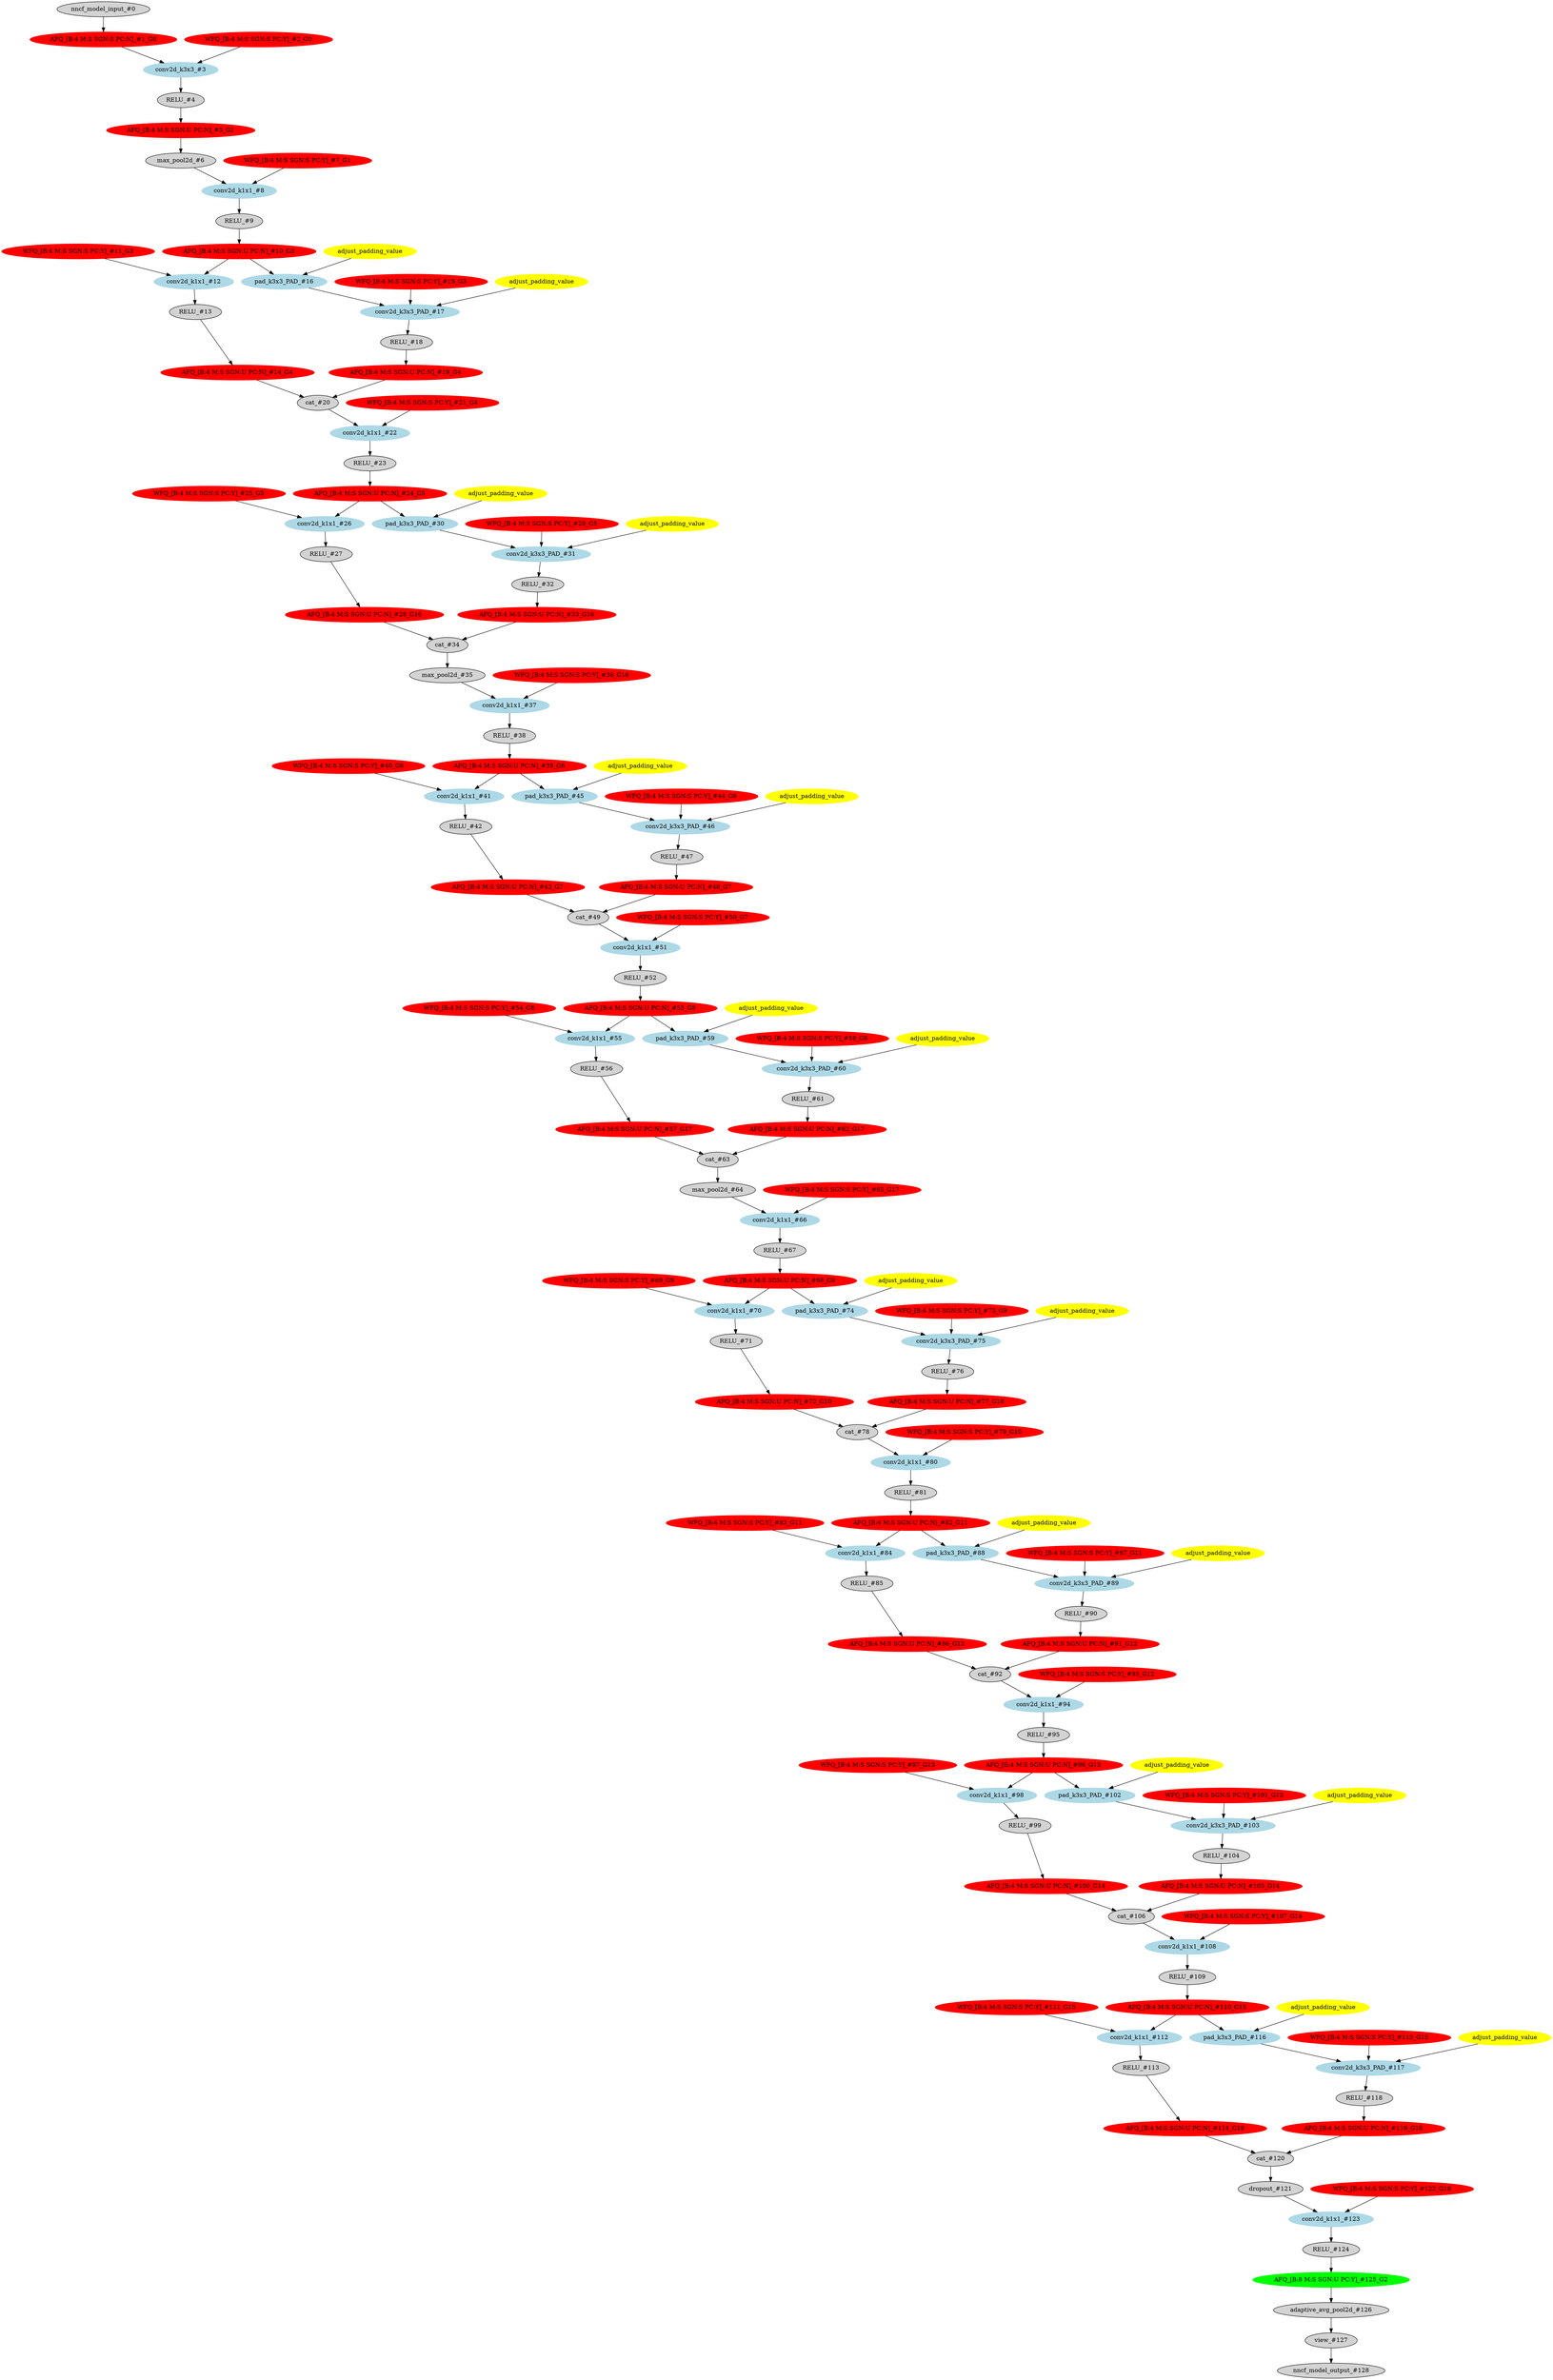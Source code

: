 strict digraph  {
"0 /nncf_model_input_0" [id=0, label="nncf_model_input_#0", scope="", style=filled, type=nncf_model_input];
"1 SymmetricQuantizer/symmetric_quantize_0" [color=red, id=1, label="AFQ_[B:4 M:S SGN:S PC:N]_#1_G0", scope=SymmetricQuantizer, style=filled, type=symmetric_quantize];
"2 SqueezeNet/Sequential[features]/NNCFConv2d[0]/ModuleDict[pre_ops]/UpdateWeight[0]/SymmetricQuantizer[op]/symmetric_quantize_0" [color=red, id=2, label="WFQ_[B:4 M:S SGN:S PC:Y]_#2_G0", scope="SqueezeNet/Sequential[features]/NNCFConv2d[0]/ModuleDict[pre_ops]/UpdateWeight[0]/SymmetricQuantizer[op]", style=filled, type=symmetric_quantize];
"3 SqueezeNet/Sequential[features]/NNCFConv2d[0]/conv2d_0" [color=lightblue, id=3, label="conv2d_k3x3_#3", scope="SqueezeNet/Sequential[features]/NNCFConv2d[0]", style=filled, type=conv2d];
"4 SqueezeNet/Sequential[features]/ReLU[1]/RELU_0" [id=4, label="RELU_#4", scope="SqueezeNet/Sequential[features]/ReLU[1]", style=filled, type=RELU];
"5 SqueezeNet/Sequential[features]/ReLU[1]/SymmetricQuantizer/symmetric_quantize_0" [color=red, id=5, label="AFQ_[B:4 M:S SGN:U PC:N]_#5_G1", scope="SqueezeNet/Sequential[features]/ReLU[1]/SymmetricQuantizer", style=filled, type=symmetric_quantize];
"6 SqueezeNet/Sequential[features]/MaxPool2d[2]/max_pool2d_0" [id=6, label="max_pool2d_#6", scope="SqueezeNet/Sequential[features]/MaxPool2d[2]", style=filled, type=max_pool2d];
"7 SqueezeNet/Sequential[features]/Fire[3]/NNCFConv2d[squeeze]/ModuleDict[pre_ops]/UpdateWeight[0]/SymmetricQuantizer[op]/symmetric_quantize_0" [color=red, id=7, label="WFQ_[B:4 M:S SGN:S PC:Y]_#7_G1", scope="SqueezeNet/Sequential[features]/Fire[3]/NNCFConv2d[squeeze]/ModuleDict[pre_ops]/UpdateWeight[0]/SymmetricQuantizer[op]", style=filled, type=symmetric_quantize];
"8 SqueezeNet/Sequential[features]/Fire[3]/NNCFConv2d[squeeze]/conv2d_0" [color=lightblue, id=8, label="conv2d_k1x1_#8", scope="SqueezeNet/Sequential[features]/Fire[3]/NNCFConv2d[squeeze]", style=filled, type=conv2d];
"9 SqueezeNet/Sequential[features]/Fire[3]/ReLU[squeeze_activation]/RELU_0" [id=9, label="RELU_#9", scope="SqueezeNet/Sequential[features]/Fire[3]/ReLU[squeeze_activation]", style=filled, type=RELU];
"10 SqueezeNet/Sequential[features]/Fire[3]/ReLU[squeeze_activation]/SymmetricQuantizer/symmetric_quantize_0" [color=red, id=10, label="AFQ_[B:4 M:S SGN:U PC:N]_#10_G3", scope="SqueezeNet/Sequential[features]/Fire[3]/ReLU[squeeze_activation]/SymmetricQuantizer", style=filled, type=symmetric_quantize];
"11 SqueezeNet/Sequential[features]/Fire[3]/NNCFConv2d[expand1x1]/ModuleDict[pre_ops]/UpdateWeight[0]/SymmetricQuantizer[op]/symmetric_quantize_0" [color=red, id=11, label="WFQ_[B:4 M:S SGN:S PC:Y]_#11_G3", scope="SqueezeNet/Sequential[features]/Fire[3]/NNCFConv2d[expand1x1]/ModuleDict[pre_ops]/UpdateWeight[0]/SymmetricQuantizer[op]", style=filled, type=symmetric_quantize];
"12 SqueezeNet/Sequential[features]/Fire[3]/NNCFConv2d[expand1x1]/conv2d_0" [color=lightblue, id=12, label="conv2d_k1x1_#12", scope="SqueezeNet/Sequential[features]/Fire[3]/NNCFConv2d[expand1x1]", style=filled, type=conv2d];
"13 SqueezeNet/Sequential[features]/Fire[3]/ReLU[expand1x1_activation]/RELU_0" [id=13, label="RELU_#13", scope="SqueezeNet/Sequential[features]/Fire[3]/ReLU[expand1x1_activation]", style=filled, type=RELU];
"14 SqueezeNet/Sequential[features]/Fire[3]/ReLU[expand1x1_activation]/SymmetricQuantizer/symmetric_quantize_0" [color=red, id=14, label="AFQ_[B:4 M:S SGN:U PC:N]_#14_G4", scope="SqueezeNet/Sequential[features]/Fire[3]/ReLU[expand1x1_activation]/SymmetricQuantizer", style=filled, type=symmetric_quantize];
"15 SqueezeNet/Sequential[features]/Fire[3]/NNCFConv2d[expand3x3]/ModuleDict[pre_ops]/UpdateWeight[1]/SymmetricQuantizer[op]/symmetric_quantize_0" [color=red, id=15, label="WFQ_[B:4 M:S SGN:S PC:Y]_#15_G3", scope="SqueezeNet/Sequential[features]/Fire[3]/NNCFConv2d[expand3x3]/ModuleDict[pre_ops]/UpdateWeight[1]/SymmetricQuantizer[op]", style=filled, type=symmetric_quantize];
"16 SqueezeNet/Sequential[features]/Fire[3]/NNCFConv2d[expand3x3]/pad_0" [color=lightblue, id=16, label="pad_k3x3_PAD_#16", scope="SqueezeNet/Sequential[features]/Fire[3]/NNCFConv2d[expand3x3]", style=filled, type=pad];
"17 SqueezeNet/Sequential[features]/Fire[3]/NNCFConv2d[expand3x3]/conv2d_0" [color=lightblue, id=17, label="conv2d_k3x3_PAD_#17", scope="SqueezeNet/Sequential[features]/Fire[3]/NNCFConv2d[expand3x3]", style=filled, type=conv2d];
"18 SqueezeNet/Sequential[features]/Fire[3]/ReLU[expand3x3_activation]/RELU_0" [id=18, label="RELU_#18", scope="SqueezeNet/Sequential[features]/Fire[3]/ReLU[expand3x3_activation]", style=filled, type=RELU];
"19 SqueezeNet/Sequential[features]/Fire[3]/ReLU[expand3x3_activation]/SymmetricQuantizer/symmetric_quantize_0" [color=red, id=19, label="AFQ_[B:4 M:S SGN:U PC:N]_#19_G4", scope="SqueezeNet/Sequential[features]/Fire[3]/ReLU[expand3x3_activation]/SymmetricQuantizer", style=filled, type=symmetric_quantize];
"20 SqueezeNet/Sequential[features]/Fire[3]/cat_0" [id=20, label="cat_#20", scope="SqueezeNet/Sequential[features]/Fire[3]", style=filled, type=cat];
"21 SqueezeNet/Sequential[features]/Fire[4]/NNCFConv2d[squeeze]/ModuleDict[pre_ops]/UpdateWeight[0]/SymmetricQuantizer[op]/symmetric_quantize_0" [color=red, id=21, label="WFQ_[B:4 M:S SGN:S PC:Y]_#21_G4", scope="SqueezeNet/Sequential[features]/Fire[4]/NNCFConv2d[squeeze]/ModuleDict[pre_ops]/UpdateWeight[0]/SymmetricQuantizer[op]", style=filled, type=symmetric_quantize];
"22 SqueezeNet/Sequential[features]/Fire[4]/NNCFConv2d[squeeze]/conv2d_0" [color=lightblue, id=22, label="conv2d_k1x1_#22", scope="SqueezeNet/Sequential[features]/Fire[4]/NNCFConv2d[squeeze]", style=filled, type=conv2d];
"23 SqueezeNet/Sequential[features]/Fire[4]/ReLU[squeeze_activation]/RELU_0" [id=23, label="RELU_#23", scope="SqueezeNet/Sequential[features]/Fire[4]/ReLU[squeeze_activation]", style=filled, type=RELU];
"24 SqueezeNet/Sequential[features]/Fire[4]/ReLU[squeeze_activation]/SymmetricQuantizer/symmetric_quantize_0" [color=red, id=24, label="AFQ_[B:4 M:S SGN:U PC:N]_#24_G5", scope="SqueezeNet/Sequential[features]/Fire[4]/ReLU[squeeze_activation]/SymmetricQuantizer", style=filled, type=symmetric_quantize];
"25 SqueezeNet/Sequential[features]/Fire[4]/NNCFConv2d[expand1x1]/ModuleDict[pre_ops]/UpdateWeight[0]/SymmetricQuantizer[op]/symmetric_quantize_0" [color=red, id=25, label="WFQ_[B:4 M:S SGN:S PC:Y]_#25_G5", scope="SqueezeNet/Sequential[features]/Fire[4]/NNCFConv2d[expand1x1]/ModuleDict[pre_ops]/UpdateWeight[0]/SymmetricQuantizer[op]", style=filled, type=symmetric_quantize];
"26 SqueezeNet/Sequential[features]/Fire[4]/NNCFConv2d[expand1x1]/conv2d_0" [color=lightblue, id=26, label="conv2d_k1x1_#26", scope="SqueezeNet/Sequential[features]/Fire[4]/NNCFConv2d[expand1x1]", style=filled, type=conv2d];
"27 SqueezeNet/Sequential[features]/Fire[4]/ReLU[expand1x1_activation]/RELU_0" [id=27, label="RELU_#27", scope="SqueezeNet/Sequential[features]/Fire[4]/ReLU[expand1x1_activation]", style=filled, type=RELU];
"28 SqueezeNet/Sequential[features]/Fire[4]/ReLU[expand1x1_activation]/SymmetricQuantizer/symmetric_quantize_0" [color=red, id=28, label="AFQ_[B:4 M:S SGN:U PC:N]_#28_G16", scope="SqueezeNet/Sequential[features]/Fire[4]/ReLU[expand1x1_activation]/SymmetricQuantizer", style=filled, type=symmetric_quantize];
"29 SqueezeNet/Sequential[features]/Fire[4]/NNCFConv2d[expand3x3]/ModuleDict[pre_ops]/UpdateWeight[1]/SymmetricQuantizer[op]/symmetric_quantize_0" [color=red, id=29, label="WFQ_[B:4 M:S SGN:S PC:Y]_#29_G5", scope="SqueezeNet/Sequential[features]/Fire[4]/NNCFConv2d[expand3x3]/ModuleDict[pre_ops]/UpdateWeight[1]/SymmetricQuantizer[op]", style=filled, type=symmetric_quantize];
"30 SqueezeNet/Sequential[features]/Fire[4]/NNCFConv2d[expand3x3]/pad_0" [color=lightblue, id=30, label="pad_k3x3_PAD_#30", scope="SqueezeNet/Sequential[features]/Fire[4]/NNCFConv2d[expand3x3]", style=filled, type=pad];
"31 SqueezeNet/Sequential[features]/Fire[4]/NNCFConv2d[expand3x3]/conv2d_0" [color=lightblue, id=31, label="conv2d_k3x3_PAD_#31", scope="SqueezeNet/Sequential[features]/Fire[4]/NNCFConv2d[expand3x3]", style=filled, type=conv2d];
"32 SqueezeNet/Sequential[features]/Fire[4]/ReLU[expand3x3_activation]/RELU_0" [id=32, label="RELU_#32", scope="SqueezeNet/Sequential[features]/Fire[4]/ReLU[expand3x3_activation]", style=filled, type=RELU];
"33 SqueezeNet/Sequential[features]/Fire[4]/ReLU[expand3x3_activation]/SymmetricQuantizer/symmetric_quantize_0" [color=red, id=33, label="AFQ_[B:4 M:S SGN:U PC:N]_#33_G16", scope="SqueezeNet/Sequential[features]/Fire[4]/ReLU[expand3x3_activation]/SymmetricQuantizer", style=filled, type=symmetric_quantize];
"34 SqueezeNet/Sequential[features]/Fire[4]/cat_0" [id=34, label="cat_#34", scope="SqueezeNet/Sequential[features]/Fire[4]", style=filled, type=cat];
"35 SqueezeNet/Sequential[features]/MaxPool2d[5]/max_pool2d_0" [id=35, label="max_pool2d_#35", scope="SqueezeNet/Sequential[features]/MaxPool2d[5]", style=filled, type=max_pool2d];
"36 SqueezeNet/Sequential[features]/Fire[6]/NNCFConv2d[squeeze]/ModuleDict[pre_ops]/UpdateWeight[0]/SymmetricQuantizer[op]/symmetric_quantize_0" [color=red, id=36, label="WFQ_[B:4 M:S SGN:S PC:Y]_#36_G16", scope="SqueezeNet/Sequential[features]/Fire[6]/NNCFConv2d[squeeze]/ModuleDict[pre_ops]/UpdateWeight[0]/SymmetricQuantizer[op]", style=filled, type=symmetric_quantize];
"37 SqueezeNet/Sequential[features]/Fire[6]/NNCFConv2d[squeeze]/conv2d_0" [color=lightblue, id=37, label="conv2d_k1x1_#37", scope="SqueezeNet/Sequential[features]/Fire[6]/NNCFConv2d[squeeze]", style=filled, type=conv2d];
"38 SqueezeNet/Sequential[features]/Fire[6]/ReLU[squeeze_activation]/RELU_0" [id=38, label="RELU_#38", scope="SqueezeNet/Sequential[features]/Fire[6]/ReLU[squeeze_activation]", style=filled, type=RELU];
"39 SqueezeNet/Sequential[features]/Fire[6]/ReLU[squeeze_activation]/SymmetricQuantizer/symmetric_quantize_0" [color=red, id=39, label="AFQ_[B:4 M:S SGN:U PC:N]_#39_G6", scope="SqueezeNet/Sequential[features]/Fire[6]/ReLU[squeeze_activation]/SymmetricQuantizer", style=filled, type=symmetric_quantize];
"40 SqueezeNet/Sequential[features]/Fire[6]/NNCFConv2d[expand1x1]/ModuleDict[pre_ops]/UpdateWeight[0]/SymmetricQuantizer[op]/symmetric_quantize_0" [color=red, id=40, label="WFQ_[B:4 M:S SGN:S PC:Y]_#40_G6", scope="SqueezeNet/Sequential[features]/Fire[6]/NNCFConv2d[expand1x1]/ModuleDict[pre_ops]/UpdateWeight[0]/SymmetricQuantizer[op]", style=filled, type=symmetric_quantize];
"41 SqueezeNet/Sequential[features]/Fire[6]/NNCFConv2d[expand1x1]/conv2d_0" [color=lightblue, id=41, label="conv2d_k1x1_#41", scope="SqueezeNet/Sequential[features]/Fire[6]/NNCFConv2d[expand1x1]", style=filled, type=conv2d];
"42 SqueezeNet/Sequential[features]/Fire[6]/ReLU[expand1x1_activation]/RELU_0" [id=42, label="RELU_#42", scope="SqueezeNet/Sequential[features]/Fire[6]/ReLU[expand1x1_activation]", style=filled, type=RELU];
"43 SqueezeNet/Sequential[features]/Fire[6]/ReLU[expand1x1_activation]/SymmetricQuantizer/symmetric_quantize_0" [color=red, id=43, label="AFQ_[B:4 M:S SGN:U PC:N]_#43_G7", scope="SqueezeNet/Sequential[features]/Fire[6]/ReLU[expand1x1_activation]/SymmetricQuantizer", style=filled, type=symmetric_quantize];
"44 SqueezeNet/Sequential[features]/Fire[6]/NNCFConv2d[expand3x3]/ModuleDict[pre_ops]/UpdateWeight[1]/SymmetricQuantizer[op]/symmetric_quantize_0" [color=red, id=44, label="WFQ_[B:4 M:S SGN:S PC:Y]_#44_G6", scope="SqueezeNet/Sequential[features]/Fire[6]/NNCFConv2d[expand3x3]/ModuleDict[pre_ops]/UpdateWeight[1]/SymmetricQuantizer[op]", style=filled, type=symmetric_quantize];
"45 SqueezeNet/Sequential[features]/Fire[6]/NNCFConv2d[expand3x3]/pad_0" [color=lightblue, id=45, label="pad_k3x3_PAD_#45", scope="SqueezeNet/Sequential[features]/Fire[6]/NNCFConv2d[expand3x3]", style=filled, type=pad];
"46 SqueezeNet/Sequential[features]/Fire[6]/NNCFConv2d[expand3x3]/conv2d_0" [color=lightblue, id=46, label="conv2d_k3x3_PAD_#46", scope="SqueezeNet/Sequential[features]/Fire[6]/NNCFConv2d[expand3x3]", style=filled, type=conv2d];
"47 SqueezeNet/Sequential[features]/Fire[6]/ReLU[expand3x3_activation]/RELU_0" [id=47, label="RELU_#47", scope="SqueezeNet/Sequential[features]/Fire[6]/ReLU[expand3x3_activation]", style=filled, type=RELU];
"48 SqueezeNet/Sequential[features]/Fire[6]/ReLU[expand3x3_activation]/SymmetricQuantizer/symmetric_quantize_0" [color=red, id=48, label="AFQ_[B:4 M:S SGN:U PC:N]_#48_G7", scope="SqueezeNet/Sequential[features]/Fire[6]/ReLU[expand3x3_activation]/SymmetricQuantizer", style=filled, type=symmetric_quantize];
"49 SqueezeNet/Sequential[features]/Fire[6]/cat_0" [id=49, label="cat_#49", scope="SqueezeNet/Sequential[features]/Fire[6]", style=filled, type=cat];
"50 SqueezeNet/Sequential[features]/Fire[7]/NNCFConv2d[squeeze]/ModuleDict[pre_ops]/UpdateWeight[0]/SymmetricQuantizer[op]/symmetric_quantize_0" [color=red, id=50, label="WFQ_[B:4 M:S SGN:S PC:Y]_#50_G7", scope="SqueezeNet/Sequential[features]/Fire[7]/NNCFConv2d[squeeze]/ModuleDict[pre_ops]/UpdateWeight[0]/SymmetricQuantizer[op]", style=filled, type=symmetric_quantize];
"51 SqueezeNet/Sequential[features]/Fire[7]/NNCFConv2d[squeeze]/conv2d_0" [color=lightblue, id=51, label="conv2d_k1x1_#51", scope="SqueezeNet/Sequential[features]/Fire[7]/NNCFConv2d[squeeze]", style=filled, type=conv2d];
"52 SqueezeNet/Sequential[features]/Fire[7]/ReLU[squeeze_activation]/RELU_0" [id=52, label="RELU_#52", scope="SqueezeNet/Sequential[features]/Fire[7]/ReLU[squeeze_activation]", style=filled, type=RELU];
"53 SqueezeNet/Sequential[features]/Fire[7]/ReLU[squeeze_activation]/SymmetricQuantizer/symmetric_quantize_0" [color=red, id=53, label="AFQ_[B:4 M:S SGN:U PC:N]_#53_G8", scope="SqueezeNet/Sequential[features]/Fire[7]/ReLU[squeeze_activation]/SymmetricQuantizer", style=filled, type=symmetric_quantize];
"54 SqueezeNet/Sequential[features]/Fire[7]/NNCFConv2d[expand1x1]/ModuleDict[pre_ops]/UpdateWeight[0]/SymmetricQuantizer[op]/symmetric_quantize_0" [color=red, id=54, label="WFQ_[B:4 M:S SGN:S PC:Y]_#54_G8", scope="SqueezeNet/Sequential[features]/Fire[7]/NNCFConv2d[expand1x1]/ModuleDict[pre_ops]/UpdateWeight[0]/SymmetricQuantizer[op]", style=filled, type=symmetric_quantize];
"55 SqueezeNet/Sequential[features]/Fire[7]/NNCFConv2d[expand1x1]/conv2d_0" [color=lightblue, id=55, label="conv2d_k1x1_#55", scope="SqueezeNet/Sequential[features]/Fire[7]/NNCFConv2d[expand1x1]", style=filled, type=conv2d];
"56 SqueezeNet/Sequential[features]/Fire[7]/ReLU[expand1x1_activation]/RELU_0" [id=56, label="RELU_#56", scope="SqueezeNet/Sequential[features]/Fire[7]/ReLU[expand1x1_activation]", style=filled, type=RELU];
"57 SqueezeNet/Sequential[features]/Fire[7]/ReLU[expand1x1_activation]/SymmetricQuantizer/symmetric_quantize_0" [color=red, id=57, label="AFQ_[B:4 M:S SGN:U PC:N]_#57_G17", scope="SqueezeNet/Sequential[features]/Fire[7]/ReLU[expand1x1_activation]/SymmetricQuantizer", style=filled, type=symmetric_quantize];
"58 SqueezeNet/Sequential[features]/Fire[7]/NNCFConv2d[expand3x3]/ModuleDict[pre_ops]/UpdateWeight[1]/SymmetricQuantizer[op]/symmetric_quantize_0" [color=red, id=58, label="WFQ_[B:4 M:S SGN:S PC:Y]_#58_G8", scope="SqueezeNet/Sequential[features]/Fire[7]/NNCFConv2d[expand3x3]/ModuleDict[pre_ops]/UpdateWeight[1]/SymmetricQuantizer[op]", style=filled, type=symmetric_quantize];
"59 SqueezeNet/Sequential[features]/Fire[7]/NNCFConv2d[expand3x3]/pad_0" [color=lightblue, id=59, label="pad_k3x3_PAD_#59", scope="SqueezeNet/Sequential[features]/Fire[7]/NNCFConv2d[expand3x3]", style=filled, type=pad];
"60 SqueezeNet/Sequential[features]/Fire[7]/NNCFConv2d[expand3x3]/conv2d_0" [color=lightblue, id=60, label="conv2d_k3x3_PAD_#60", scope="SqueezeNet/Sequential[features]/Fire[7]/NNCFConv2d[expand3x3]", style=filled, type=conv2d];
"61 SqueezeNet/Sequential[features]/Fire[7]/ReLU[expand3x3_activation]/RELU_0" [id=61, label="RELU_#61", scope="SqueezeNet/Sequential[features]/Fire[7]/ReLU[expand3x3_activation]", style=filled, type=RELU];
"62 SqueezeNet/Sequential[features]/Fire[7]/ReLU[expand3x3_activation]/SymmetricQuantizer/symmetric_quantize_0" [color=red, id=62, label="AFQ_[B:4 M:S SGN:U PC:N]_#62_G17", scope="SqueezeNet/Sequential[features]/Fire[7]/ReLU[expand3x3_activation]/SymmetricQuantizer", style=filled, type=symmetric_quantize];
"63 SqueezeNet/Sequential[features]/Fire[7]/cat_0" [id=63, label="cat_#63", scope="SqueezeNet/Sequential[features]/Fire[7]", style=filled, type=cat];
"64 SqueezeNet/Sequential[features]/MaxPool2d[8]/max_pool2d_0" [id=64, label="max_pool2d_#64", scope="SqueezeNet/Sequential[features]/MaxPool2d[8]", style=filled, type=max_pool2d];
"65 SqueezeNet/Sequential[features]/Fire[9]/NNCFConv2d[squeeze]/ModuleDict[pre_ops]/UpdateWeight[0]/SymmetricQuantizer[op]/symmetric_quantize_0" [color=red, id=65, label="WFQ_[B:4 M:S SGN:S PC:Y]_#65_G17", scope="SqueezeNet/Sequential[features]/Fire[9]/NNCFConv2d[squeeze]/ModuleDict[pre_ops]/UpdateWeight[0]/SymmetricQuantizer[op]", style=filled, type=symmetric_quantize];
"66 SqueezeNet/Sequential[features]/Fire[9]/NNCFConv2d[squeeze]/conv2d_0" [color=lightblue, id=66, label="conv2d_k1x1_#66", scope="SqueezeNet/Sequential[features]/Fire[9]/NNCFConv2d[squeeze]", style=filled, type=conv2d];
"67 SqueezeNet/Sequential[features]/Fire[9]/ReLU[squeeze_activation]/RELU_0" [id=67, label="RELU_#67", scope="SqueezeNet/Sequential[features]/Fire[9]/ReLU[squeeze_activation]", style=filled, type=RELU];
"68 SqueezeNet/Sequential[features]/Fire[9]/ReLU[squeeze_activation]/SymmetricQuantizer/symmetric_quantize_0" [color=red, id=68, label="AFQ_[B:4 M:S SGN:U PC:N]_#68_G9", scope="SqueezeNet/Sequential[features]/Fire[9]/ReLU[squeeze_activation]/SymmetricQuantizer", style=filled, type=symmetric_quantize];
"69 SqueezeNet/Sequential[features]/Fire[9]/NNCFConv2d[expand1x1]/ModuleDict[pre_ops]/UpdateWeight[0]/SymmetricQuantizer[op]/symmetric_quantize_0" [color=red, id=69, label="WFQ_[B:4 M:S SGN:S PC:Y]_#69_G9", scope="SqueezeNet/Sequential[features]/Fire[9]/NNCFConv2d[expand1x1]/ModuleDict[pre_ops]/UpdateWeight[0]/SymmetricQuantizer[op]", style=filled, type=symmetric_quantize];
"70 SqueezeNet/Sequential[features]/Fire[9]/NNCFConv2d[expand1x1]/conv2d_0" [color=lightblue, id=70, label="conv2d_k1x1_#70", scope="SqueezeNet/Sequential[features]/Fire[9]/NNCFConv2d[expand1x1]", style=filled, type=conv2d];
"71 SqueezeNet/Sequential[features]/Fire[9]/ReLU[expand1x1_activation]/RELU_0" [id=71, label="RELU_#71", scope="SqueezeNet/Sequential[features]/Fire[9]/ReLU[expand1x1_activation]", style=filled, type=RELU];
"72 SqueezeNet/Sequential[features]/Fire[9]/ReLU[expand1x1_activation]/SymmetricQuantizer/symmetric_quantize_0" [color=red, id=72, label="AFQ_[B:4 M:S SGN:U PC:N]_#72_G10", scope="SqueezeNet/Sequential[features]/Fire[9]/ReLU[expand1x1_activation]/SymmetricQuantizer", style=filled, type=symmetric_quantize];
"73 SqueezeNet/Sequential[features]/Fire[9]/NNCFConv2d[expand3x3]/ModuleDict[pre_ops]/UpdateWeight[1]/SymmetricQuantizer[op]/symmetric_quantize_0" [color=red, id=73, label="WFQ_[B:4 M:S SGN:S PC:Y]_#73_G9", scope="SqueezeNet/Sequential[features]/Fire[9]/NNCFConv2d[expand3x3]/ModuleDict[pre_ops]/UpdateWeight[1]/SymmetricQuantizer[op]", style=filled, type=symmetric_quantize];
"74 SqueezeNet/Sequential[features]/Fire[9]/NNCFConv2d[expand3x3]/pad_0" [color=lightblue, id=74, label="pad_k3x3_PAD_#74", scope="SqueezeNet/Sequential[features]/Fire[9]/NNCFConv2d[expand3x3]", style=filled, type=pad];
"75 SqueezeNet/Sequential[features]/Fire[9]/NNCFConv2d[expand3x3]/conv2d_0" [color=lightblue, id=75, label="conv2d_k3x3_PAD_#75", scope="SqueezeNet/Sequential[features]/Fire[9]/NNCFConv2d[expand3x3]", style=filled, type=conv2d];
"76 SqueezeNet/Sequential[features]/Fire[9]/ReLU[expand3x3_activation]/RELU_0" [id=76, label="RELU_#76", scope="SqueezeNet/Sequential[features]/Fire[9]/ReLU[expand3x3_activation]", style=filled, type=RELU];
"77 SqueezeNet/Sequential[features]/Fire[9]/ReLU[expand3x3_activation]/SymmetricQuantizer/symmetric_quantize_0" [color=red, id=77, label="AFQ_[B:4 M:S SGN:U PC:N]_#77_G10", scope="SqueezeNet/Sequential[features]/Fire[9]/ReLU[expand3x3_activation]/SymmetricQuantizer", style=filled, type=symmetric_quantize];
"78 SqueezeNet/Sequential[features]/Fire[9]/cat_0" [id=78, label="cat_#78", scope="SqueezeNet/Sequential[features]/Fire[9]", style=filled, type=cat];
"79 SqueezeNet/Sequential[features]/Fire[10]/NNCFConv2d[squeeze]/ModuleDict[pre_ops]/UpdateWeight[0]/SymmetricQuantizer[op]/symmetric_quantize_0" [color=red, id=79, label="WFQ_[B:4 M:S SGN:S PC:Y]_#79_G10", scope="SqueezeNet/Sequential[features]/Fire[10]/NNCFConv2d[squeeze]/ModuleDict[pre_ops]/UpdateWeight[0]/SymmetricQuantizer[op]", style=filled, type=symmetric_quantize];
"80 SqueezeNet/Sequential[features]/Fire[10]/NNCFConv2d[squeeze]/conv2d_0" [color=lightblue, id=80, label="conv2d_k1x1_#80", scope="SqueezeNet/Sequential[features]/Fire[10]/NNCFConv2d[squeeze]", style=filled, type=conv2d];
"81 SqueezeNet/Sequential[features]/Fire[10]/ReLU[squeeze_activation]/RELU_0" [id=81, label="RELU_#81", scope="SqueezeNet/Sequential[features]/Fire[10]/ReLU[squeeze_activation]", style=filled, type=RELU];
"82 SqueezeNet/Sequential[features]/Fire[10]/ReLU[squeeze_activation]/SymmetricQuantizer/symmetric_quantize_0" [color=red, id=82, label="AFQ_[B:4 M:S SGN:U PC:N]_#82_G11", scope="SqueezeNet/Sequential[features]/Fire[10]/ReLU[squeeze_activation]/SymmetricQuantizer", style=filled, type=symmetric_quantize];
"83 SqueezeNet/Sequential[features]/Fire[10]/NNCFConv2d[expand1x1]/ModuleDict[pre_ops]/UpdateWeight[0]/SymmetricQuantizer[op]/symmetric_quantize_0" [color=red, id=83, label="WFQ_[B:4 M:S SGN:S PC:Y]_#83_G11", scope="SqueezeNet/Sequential[features]/Fire[10]/NNCFConv2d[expand1x1]/ModuleDict[pre_ops]/UpdateWeight[0]/SymmetricQuantizer[op]", style=filled, type=symmetric_quantize];
"84 SqueezeNet/Sequential[features]/Fire[10]/NNCFConv2d[expand1x1]/conv2d_0" [color=lightblue, id=84, label="conv2d_k1x1_#84", scope="SqueezeNet/Sequential[features]/Fire[10]/NNCFConv2d[expand1x1]", style=filled, type=conv2d];
"85 SqueezeNet/Sequential[features]/Fire[10]/ReLU[expand1x1_activation]/RELU_0" [id=85, label="RELU_#85", scope="SqueezeNet/Sequential[features]/Fire[10]/ReLU[expand1x1_activation]", style=filled, type=RELU];
"86 SqueezeNet/Sequential[features]/Fire[10]/ReLU[expand1x1_activation]/SymmetricQuantizer/symmetric_quantize_0" [color=red, id=86, label="AFQ_[B:4 M:S SGN:U PC:N]_#86_G12", scope="SqueezeNet/Sequential[features]/Fire[10]/ReLU[expand1x1_activation]/SymmetricQuantizer", style=filled, type=symmetric_quantize];
"87 SqueezeNet/Sequential[features]/Fire[10]/NNCFConv2d[expand3x3]/ModuleDict[pre_ops]/UpdateWeight[1]/SymmetricQuantizer[op]/symmetric_quantize_0" [color=red, id=87, label="WFQ_[B:4 M:S SGN:S PC:Y]_#87_G11", scope="SqueezeNet/Sequential[features]/Fire[10]/NNCFConv2d[expand3x3]/ModuleDict[pre_ops]/UpdateWeight[1]/SymmetricQuantizer[op]", style=filled, type=symmetric_quantize];
"88 SqueezeNet/Sequential[features]/Fire[10]/NNCFConv2d[expand3x3]/pad_0" [color=lightblue, id=88, label="pad_k3x3_PAD_#88", scope="SqueezeNet/Sequential[features]/Fire[10]/NNCFConv2d[expand3x3]", style=filled, type=pad];
"89 SqueezeNet/Sequential[features]/Fire[10]/NNCFConv2d[expand3x3]/conv2d_0" [color=lightblue, id=89, label="conv2d_k3x3_PAD_#89", scope="SqueezeNet/Sequential[features]/Fire[10]/NNCFConv2d[expand3x3]", style=filled, type=conv2d];
"90 SqueezeNet/Sequential[features]/Fire[10]/ReLU[expand3x3_activation]/RELU_0" [id=90, label="RELU_#90", scope="SqueezeNet/Sequential[features]/Fire[10]/ReLU[expand3x3_activation]", style=filled, type=RELU];
"91 SqueezeNet/Sequential[features]/Fire[10]/ReLU[expand3x3_activation]/SymmetricQuantizer/symmetric_quantize_0" [color=red, id=91, label="AFQ_[B:4 M:S SGN:U PC:N]_#91_G12", scope="SqueezeNet/Sequential[features]/Fire[10]/ReLU[expand3x3_activation]/SymmetricQuantizer", style=filled, type=symmetric_quantize];
"92 SqueezeNet/Sequential[features]/Fire[10]/cat_0" [id=92, label="cat_#92", scope="SqueezeNet/Sequential[features]/Fire[10]", style=filled, type=cat];
"93 SqueezeNet/Sequential[features]/Fire[11]/NNCFConv2d[squeeze]/ModuleDict[pre_ops]/UpdateWeight[0]/SymmetricQuantizer[op]/symmetric_quantize_0" [color=red, id=93, label="WFQ_[B:4 M:S SGN:S PC:Y]_#93_G12", scope="SqueezeNet/Sequential[features]/Fire[11]/NNCFConv2d[squeeze]/ModuleDict[pre_ops]/UpdateWeight[0]/SymmetricQuantizer[op]", style=filled, type=symmetric_quantize];
"94 SqueezeNet/Sequential[features]/Fire[11]/NNCFConv2d[squeeze]/conv2d_0" [color=lightblue, id=94, label="conv2d_k1x1_#94", scope="SqueezeNet/Sequential[features]/Fire[11]/NNCFConv2d[squeeze]", style=filled, type=conv2d];
"95 SqueezeNet/Sequential[features]/Fire[11]/ReLU[squeeze_activation]/RELU_0" [id=95, label="RELU_#95", scope="SqueezeNet/Sequential[features]/Fire[11]/ReLU[squeeze_activation]", style=filled, type=RELU];
"96 SqueezeNet/Sequential[features]/Fire[11]/ReLU[squeeze_activation]/SymmetricQuantizer/symmetric_quantize_0" [color=red, id=96, label="AFQ_[B:4 M:S SGN:U PC:N]_#96_G13", scope="SqueezeNet/Sequential[features]/Fire[11]/ReLU[squeeze_activation]/SymmetricQuantizer", style=filled, type=symmetric_quantize];
"97 SqueezeNet/Sequential[features]/Fire[11]/NNCFConv2d[expand1x1]/ModuleDict[pre_ops]/UpdateWeight[0]/SymmetricQuantizer[op]/symmetric_quantize_0" [color=red, id=97, label="WFQ_[B:4 M:S SGN:S PC:Y]_#97_G13", scope="SqueezeNet/Sequential[features]/Fire[11]/NNCFConv2d[expand1x1]/ModuleDict[pre_ops]/UpdateWeight[0]/SymmetricQuantizer[op]", style=filled, type=symmetric_quantize];
"98 SqueezeNet/Sequential[features]/Fire[11]/NNCFConv2d[expand1x1]/conv2d_0" [color=lightblue, id=98, label="conv2d_k1x1_#98", scope="SqueezeNet/Sequential[features]/Fire[11]/NNCFConv2d[expand1x1]", style=filled, type=conv2d];
"99 SqueezeNet/Sequential[features]/Fire[11]/ReLU[expand1x1_activation]/RELU_0" [id=99, label="RELU_#99", scope="SqueezeNet/Sequential[features]/Fire[11]/ReLU[expand1x1_activation]", style=filled, type=RELU];
"100 SqueezeNet/Sequential[features]/Fire[11]/ReLU[expand1x1_activation]/SymmetricQuantizer/symmetric_quantize_0" [color=red, id=100, label="AFQ_[B:4 M:S SGN:U PC:N]_#100_G14", scope="SqueezeNet/Sequential[features]/Fire[11]/ReLU[expand1x1_activation]/SymmetricQuantizer", style=filled, type=symmetric_quantize];
"101 SqueezeNet/Sequential[features]/Fire[11]/NNCFConv2d[expand3x3]/ModuleDict[pre_ops]/UpdateWeight[1]/SymmetricQuantizer[op]/symmetric_quantize_0" [color=red, id=101, label="WFQ_[B:4 M:S SGN:S PC:Y]_#101_G13", scope="SqueezeNet/Sequential[features]/Fire[11]/NNCFConv2d[expand3x3]/ModuleDict[pre_ops]/UpdateWeight[1]/SymmetricQuantizer[op]", style=filled, type=symmetric_quantize];
"102 SqueezeNet/Sequential[features]/Fire[11]/NNCFConv2d[expand3x3]/pad_0" [color=lightblue, id=102, label="pad_k3x3_PAD_#102", scope="SqueezeNet/Sequential[features]/Fire[11]/NNCFConv2d[expand3x3]", style=filled, type=pad];
"103 SqueezeNet/Sequential[features]/Fire[11]/NNCFConv2d[expand3x3]/conv2d_0" [color=lightblue, id=103, label="conv2d_k3x3_PAD_#103", scope="SqueezeNet/Sequential[features]/Fire[11]/NNCFConv2d[expand3x3]", style=filled, type=conv2d];
"104 SqueezeNet/Sequential[features]/Fire[11]/ReLU[expand3x3_activation]/RELU_0" [id=104, label="RELU_#104", scope="SqueezeNet/Sequential[features]/Fire[11]/ReLU[expand3x3_activation]", style=filled, type=RELU];
"105 SqueezeNet/Sequential[features]/Fire[11]/ReLU[expand3x3_activation]/SymmetricQuantizer/symmetric_quantize_0" [color=red, id=105, label="AFQ_[B:4 M:S SGN:U PC:N]_#105_G14", scope="SqueezeNet/Sequential[features]/Fire[11]/ReLU[expand3x3_activation]/SymmetricQuantizer", style=filled, type=symmetric_quantize];
"106 SqueezeNet/Sequential[features]/Fire[11]/cat_0" [id=106, label="cat_#106", scope="SqueezeNet/Sequential[features]/Fire[11]", style=filled, type=cat];
"107 SqueezeNet/Sequential[features]/Fire[12]/NNCFConv2d[squeeze]/ModuleDict[pre_ops]/UpdateWeight[0]/SymmetricQuantizer[op]/symmetric_quantize_0" [color=red, id=107, label="WFQ_[B:4 M:S SGN:S PC:Y]_#107_G14", scope="SqueezeNet/Sequential[features]/Fire[12]/NNCFConv2d[squeeze]/ModuleDict[pre_ops]/UpdateWeight[0]/SymmetricQuantizer[op]", style=filled, type=symmetric_quantize];
"108 SqueezeNet/Sequential[features]/Fire[12]/NNCFConv2d[squeeze]/conv2d_0" [color=lightblue, id=108, label="conv2d_k1x1_#108", scope="SqueezeNet/Sequential[features]/Fire[12]/NNCFConv2d[squeeze]", style=filled, type=conv2d];
"109 SqueezeNet/Sequential[features]/Fire[12]/ReLU[squeeze_activation]/RELU_0" [id=109, label="RELU_#109", scope="SqueezeNet/Sequential[features]/Fire[12]/ReLU[squeeze_activation]", style=filled, type=RELU];
"110 SqueezeNet/Sequential[features]/Fire[12]/ReLU[squeeze_activation]/SymmetricQuantizer/symmetric_quantize_0" [color=red, id=110, label="AFQ_[B:4 M:S SGN:U PC:N]_#110_G15", scope="SqueezeNet/Sequential[features]/Fire[12]/ReLU[squeeze_activation]/SymmetricQuantizer", style=filled, type=symmetric_quantize];
"111 SqueezeNet/Sequential[features]/Fire[12]/NNCFConv2d[expand1x1]/ModuleDict[pre_ops]/UpdateWeight[0]/SymmetricQuantizer[op]/symmetric_quantize_0" [color=red, id=111, label="WFQ_[B:4 M:S SGN:S PC:Y]_#111_G15", scope="SqueezeNet/Sequential[features]/Fire[12]/NNCFConv2d[expand1x1]/ModuleDict[pre_ops]/UpdateWeight[0]/SymmetricQuantizer[op]", style=filled, type=symmetric_quantize];
"112 SqueezeNet/Sequential[features]/Fire[12]/NNCFConv2d[expand1x1]/conv2d_0" [color=lightblue, id=112, label="conv2d_k1x1_#112", scope="SqueezeNet/Sequential[features]/Fire[12]/NNCFConv2d[expand1x1]", style=filled, type=conv2d];
"113 SqueezeNet/Sequential[features]/Fire[12]/ReLU[expand1x1_activation]/RELU_0" [id=113, label="RELU_#113", scope="SqueezeNet/Sequential[features]/Fire[12]/ReLU[expand1x1_activation]", style=filled, type=RELU];
"114 SqueezeNet/Sequential[features]/Fire[12]/ReLU[expand1x1_activation]/SymmetricQuantizer/symmetric_quantize_0" [color=red, id=114, label="AFQ_[B:4 M:S SGN:U PC:N]_#114_G18", scope="SqueezeNet/Sequential[features]/Fire[12]/ReLU[expand1x1_activation]/SymmetricQuantizer", style=filled, type=symmetric_quantize];
"115 SqueezeNet/Sequential[features]/Fire[12]/NNCFConv2d[expand3x3]/ModuleDict[pre_ops]/UpdateWeight[1]/SymmetricQuantizer[op]/symmetric_quantize_0" [color=red, id=115, label="WFQ_[B:4 M:S SGN:S PC:Y]_#115_G15", scope="SqueezeNet/Sequential[features]/Fire[12]/NNCFConv2d[expand3x3]/ModuleDict[pre_ops]/UpdateWeight[1]/SymmetricQuantizer[op]", style=filled, type=symmetric_quantize];
"116 SqueezeNet/Sequential[features]/Fire[12]/NNCFConv2d[expand3x3]/pad_0" [color=lightblue, id=116, label="pad_k3x3_PAD_#116", scope="SqueezeNet/Sequential[features]/Fire[12]/NNCFConv2d[expand3x3]", style=filled, type=pad];
"117 SqueezeNet/Sequential[features]/Fire[12]/NNCFConv2d[expand3x3]/conv2d_0" [color=lightblue, id=117, label="conv2d_k3x3_PAD_#117", scope="SqueezeNet/Sequential[features]/Fire[12]/NNCFConv2d[expand3x3]", style=filled, type=conv2d];
"118 SqueezeNet/Sequential[features]/Fire[12]/ReLU[expand3x3_activation]/RELU_0" [id=118, label="RELU_#118", scope="SqueezeNet/Sequential[features]/Fire[12]/ReLU[expand3x3_activation]", style=filled, type=RELU];
"119 SqueezeNet/Sequential[features]/Fire[12]/ReLU[expand3x3_activation]/SymmetricQuantizer/symmetric_quantize_0" [color=red, id=119, label="AFQ_[B:4 M:S SGN:U PC:N]_#119_G18", scope="SqueezeNet/Sequential[features]/Fire[12]/ReLU[expand3x3_activation]/SymmetricQuantizer", style=filled, type=symmetric_quantize];
"120 SqueezeNet/Sequential[features]/Fire[12]/cat_0" [id=120, label="cat_#120", scope="SqueezeNet/Sequential[features]/Fire[12]", style=filled, type=cat];
"121 SqueezeNet/Sequential[classifier]/Dropout[0]/dropout_0" [id=121, label="dropout_#121", scope="SqueezeNet/Sequential[classifier]/Dropout[0]", style=filled, type=dropout];
"122 SqueezeNet/Sequential[classifier]/NNCFConv2d[1]/ModuleDict[pre_ops]/UpdateWeight[0]/SymmetricQuantizer[op]/symmetric_quantize_0" [color=red, id=122, label="WFQ_[B:4 M:S SGN:S PC:Y]_#122_G18", scope="SqueezeNet/Sequential[classifier]/NNCFConv2d[1]/ModuleDict[pre_ops]/UpdateWeight[0]/SymmetricQuantizer[op]", style=filled, type=symmetric_quantize];
"123 SqueezeNet/Sequential[classifier]/NNCFConv2d[1]/conv2d_0" [color=lightblue, id=123, label="conv2d_k1x1_#123", scope="SqueezeNet/Sequential[classifier]/NNCFConv2d[1]", style=filled, type=conv2d];
"124 SqueezeNet/Sequential[classifier]/ReLU[2]/RELU_0" [id=124, label="RELU_#124", scope="SqueezeNet/Sequential[classifier]/ReLU[2]", style=filled, type=RELU];
"125 SqueezeNet/Sequential[classifier]/ReLU[2]/SymmetricQuantizer/symmetric_quantize_0" [color=green, id=125, label="AFQ_[B:8 M:S SGN:U PC:Y]_#125_G2", scope="SqueezeNet/Sequential[classifier]/ReLU[2]/SymmetricQuantizer", style=filled, type=symmetric_quantize];
"126 SqueezeNet/Sequential[classifier]/AdaptiveAvgPool2d[3]/adaptive_avg_pool2d_0" [id=126, label="adaptive_avg_pool2d_#126", scope="SqueezeNet/Sequential[classifier]/AdaptiveAvgPool2d[3]", style=filled, type=adaptive_avg_pool2d];
"127 SqueezeNet/view_0" [id=127, label="view_#127", scope=SqueezeNet, style=filled, type=view];
"128 /nncf_model_output_0" [id=128, label="nncf_model_output_#128", scope="", style=filled, type=nncf_model_output];
"16 SqueezeNet/Sequential[features]/Fire[3]/NNCFConv2d[expand3x3]/pad_0_apad" [color=yellow, label=adjust_padding_value, style=filled, type=""];
"17 SqueezeNet/Sequential[features]/Fire[3]/NNCFConv2d[expand3x3]/conv2d_0_apad" [color=yellow, label=adjust_padding_value, style=filled, type=""];
"30 SqueezeNet/Sequential[features]/Fire[4]/NNCFConv2d[expand3x3]/pad_0_apad" [color=yellow, label=adjust_padding_value, style=filled, type=""];
"31 SqueezeNet/Sequential[features]/Fire[4]/NNCFConv2d[expand3x3]/conv2d_0_apad" [color=yellow, label=adjust_padding_value, style=filled, type=""];
"45 SqueezeNet/Sequential[features]/Fire[6]/NNCFConv2d[expand3x3]/pad_0_apad" [color=yellow, label=adjust_padding_value, style=filled, type=""];
"46 SqueezeNet/Sequential[features]/Fire[6]/NNCFConv2d[expand3x3]/conv2d_0_apad" [color=yellow, label=adjust_padding_value, style=filled, type=""];
"59 SqueezeNet/Sequential[features]/Fire[7]/NNCFConv2d[expand3x3]/pad_0_apad" [color=yellow, label=adjust_padding_value, style=filled, type=""];
"60 SqueezeNet/Sequential[features]/Fire[7]/NNCFConv2d[expand3x3]/conv2d_0_apad" [color=yellow, label=adjust_padding_value, style=filled, type=""];
"74 SqueezeNet/Sequential[features]/Fire[9]/NNCFConv2d[expand3x3]/pad_0_apad" [color=yellow, label=adjust_padding_value, style=filled, type=""];
"75 SqueezeNet/Sequential[features]/Fire[9]/NNCFConv2d[expand3x3]/conv2d_0_apad" [color=yellow, label=adjust_padding_value, style=filled, type=""];
"88 SqueezeNet/Sequential[features]/Fire[10]/NNCFConv2d[expand3x3]/pad_0_apad" [color=yellow, label=adjust_padding_value, style=filled, type=""];
"89 SqueezeNet/Sequential[features]/Fire[10]/NNCFConv2d[expand3x3]/conv2d_0_apad" [color=yellow, label=adjust_padding_value, style=filled, type=""];
"102 SqueezeNet/Sequential[features]/Fire[11]/NNCFConv2d[expand3x3]/pad_0_apad" [color=yellow, label=adjust_padding_value, style=filled, type=""];
"103 SqueezeNet/Sequential[features]/Fire[11]/NNCFConv2d[expand3x3]/conv2d_0_apad" [color=yellow, label=adjust_padding_value, style=filled, type=""];
"116 SqueezeNet/Sequential[features]/Fire[12]/NNCFConv2d[expand3x3]/pad_0_apad" [color=yellow, label=adjust_padding_value, style=filled, type=""];
"117 SqueezeNet/Sequential[features]/Fire[12]/NNCFConv2d[expand3x3]/conv2d_0_apad" [color=yellow, label=adjust_padding_value, style=filled, type=""];
"0 /nncf_model_input_0" -> "1 SymmetricQuantizer/symmetric_quantize_0";
"1 SymmetricQuantizer/symmetric_quantize_0" -> "3 SqueezeNet/Sequential[features]/NNCFConv2d[0]/conv2d_0";
"2 SqueezeNet/Sequential[features]/NNCFConv2d[0]/ModuleDict[pre_ops]/UpdateWeight[0]/SymmetricQuantizer[op]/symmetric_quantize_0" -> "3 SqueezeNet/Sequential[features]/NNCFConv2d[0]/conv2d_0";
"3 SqueezeNet/Sequential[features]/NNCFConv2d[0]/conv2d_0" -> "4 SqueezeNet/Sequential[features]/ReLU[1]/RELU_0";
"4 SqueezeNet/Sequential[features]/ReLU[1]/RELU_0" -> "5 SqueezeNet/Sequential[features]/ReLU[1]/SymmetricQuantizer/symmetric_quantize_0";
"5 SqueezeNet/Sequential[features]/ReLU[1]/SymmetricQuantizer/symmetric_quantize_0" -> "6 SqueezeNet/Sequential[features]/MaxPool2d[2]/max_pool2d_0";
"6 SqueezeNet/Sequential[features]/MaxPool2d[2]/max_pool2d_0" -> "8 SqueezeNet/Sequential[features]/Fire[3]/NNCFConv2d[squeeze]/conv2d_0";
"7 SqueezeNet/Sequential[features]/Fire[3]/NNCFConv2d[squeeze]/ModuleDict[pre_ops]/UpdateWeight[0]/SymmetricQuantizer[op]/symmetric_quantize_0" -> "8 SqueezeNet/Sequential[features]/Fire[3]/NNCFConv2d[squeeze]/conv2d_0";
"8 SqueezeNet/Sequential[features]/Fire[3]/NNCFConv2d[squeeze]/conv2d_0" -> "9 SqueezeNet/Sequential[features]/Fire[3]/ReLU[squeeze_activation]/RELU_0";
"9 SqueezeNet/Sequential[features]/Fire[3]/ReLU[squeeze_activation]/RELU_0" -> "10 SqueezeNet/Sequential[features]/Fire[3]/ReLU[squeeze_activation]/SymmetricQuantizer/symmetric_quantize_0";
"10 SqueezeNet/Sequential[features]/Fire[3]/ReLU[squeeze_activation]/SymmetricQuantizer/symmetric_quantize_0" -> "12 SqueezeNet/Sequential[features]/Fire[3]/NNCFConv2d[expand1x1]/conv2d_0";
"10 SqueezeNet/Sequential[features]/Fire[3]/ReLU[squeeze_activation]/SymmetricQuantizer/symmetric_quantize_0" -> "16 SqueezeNet/Sequential[features]/Fire[3]/NNCFConv2d[expand3x3]/pad_0";
"11 SqueezeNet/Sequential[features]/Fire[3]/NNCFConv2d[expand1x1]/ModuleDict[pre_ops]/UpdateWeight[0]/SymmetricQuantizer[op]/symmetric_quantize_0" -> "12 SqueezeNet/Sequential[features]/Fire[3]/NNCFConv2d[expand1x1]/conv2d_0";
"12 SqueezeNet/Sequential[features]/Fire[3]/NNCFConv2d[expand1x1]/conv2d_0" -> "13 SqueezeNet/Sequential[features]/Fire[3]/ReLU[expand1x1_activation]/RELU_0";
"13 SqueezeNet/Sequential[features]/Fire[3]/ReLU[expand1x1_activation]/RELU_0" -> "14 SqueezeNet/Sequential[features]/Fire[3]/ReLU[expand1x1_activation]/SymmetricQuantizer/symmetric_quantize_0";
"14 SqueezeNet/Sequential[features]/Fire[3]/ReLU[expand1x1_activation]/SymmetricQuantizer/symmetric_quantize_0" -> "20 SqueezeNet/Sequential[features]/Fire[3]/cat_0";
"15 SqueezeNet/Sequential[features]/Fire[3]/NNCFConv2d[expand3x3]/ModuleDict[pre_ops]/UpdateWeight[1]/SymmetricQuantizer[op]/symmetric_quantize_0" -> "17 SqueezeNet/Sequential[features]/Fire[3]/NNCFConv2d[expand3x3]/conv2d_0";
"16 SqueezeNet/Sequential[features]/Fire[3]/NNCFConv2d[expand3x3]/pad_0" -> "17 SqueezeNet/Sequential[features]/Fire[3]/NNCFConv2d[expand3x3]/conv2d_0";
"17 SqueezeNet/Sequential[features]/Fire[3]/NNCFConv2d[expand3x3]/conv2d_0" -> "18 SqueezeNet/Sequential[features]/Fire[3]/ReLU[expand3x3_activation]/RELU_0";
"18 SqueezeNet/Sequential[features]/Fire[3]/ReLU[expand3x3_activation]/RELU_0" -> "19 SqueezeNet/Sequential[features]/Fire[3]/ReLU[expand3x3_activation]/SymmetricQuantizer/symmetric_quantize_0";
"19 SqueezeNet/Sequential[features]/Fire[3]/ReLU[expand3x3_activation]/SymmetricQuantizer/symmetric_quantize_0" -> "20 SqueezeNet/Sequential[features]/Fire[3]/cat_0";
"20 SqueezeNet/Sequential[features]/Fire[3]/cat_0" -> "22 SqueezeNet/Sequential[features]/Fire[4]/NNCFConv2d[squeeze]/conv2d_0";
"21 SqueezeNet/Sequential[features]/Fire[4]/NNCFConv2d[squeeze]/ModuleDict[pre_ops]/UpdateWeight[0]/SymmetricQuantizer[op]/symmetric_quantize_0" -> "22 SqueezeNet/Sequential[features]/Fire[4]/NNCFConv2d[squeeze]/conv2d_0";
"22 SqueezeNet/Sequential[features]/Fire[4]/NNCFConv2d[squeeze]/conv2d_0" -> "23 SqueezeNet/Sequential[features]/Fire[4]/ReLU[squeeze_activation]/RELU_0";
"23 SqueezeNet/Sequential[features]/Fire[4]/ReLU[squeeze_activation]/RELU_0" -> "24 SqueezeNet/Sequential[features]/Fire[4]/ReLU[squeeze_activation]/SymmetricQuantizer/symmetric_quantize_0";
"24 SqueezeNet/Sequential[features]/Fire[4]/ReLU[squeeze_activation]/SymmetricQuantizer/symmetric_quantize_0" -> "26 SqueezeNet/Sequential[features]/Fire[4]/NNCFConv2d[expand1x1]/conv2d_0";
"24 SqueezeNet/Sequential[features]/Fire[4]/ReLU[squeeze_activation]/SymmetricQuantizer/symmetric_quantize_0" -> "30 SqueezeNet/Sequential[features]/Fire[4]/NNCFConv2d[expand3x3]/pad_0";
"25 SqueezeNet/Sequential[features]/Fire[4]/NNCFConv2d[expand1x1]/ModuleDict[pre_ops]/UpdateWeight[0]/SymmetricQuantizer[op]/symmetric_quantize_0" -> "26 SqueezeNet/Sequential[features]/Fire[4]/NNCFConv2d[expand1x1]/conv2d_0";
"26 SqueezeNet/Sequential[features]/Fire[4]/NNCFConv2d[expand1x1]/conv2d_0" -> "27 SqueezeNet/Sequential[features]/Fire[4]/ReLU[expand1x1_activation]/RELU_0";
"27 SqueezeNet/Sequential[features]/Fire[4]/ReLU[expand1x1_activation]/RELU_0" -> "28 SqueezeNet/Sequential[features]/Fire[4]/ReLU[expand1x1_activation]/SymmetricQuantizer/symmetric_quantize_0";
"28 SqueezeNet/Sequential[features]/Fire[4]/ReLU[expand1x1_activation]/SymmetricQuantizer/symmetric_quantize_0" -> "34 SqueezeNet/Sequential[features]/Fire[4]/cat_0";
"29 SqueezeNet/Sequential[features]/Fire[4]/NNCFConv2d[expand3x3]/ModuleDict[pre_ops]/UpdateWeight[1]/SymmetricQuantizer[op]/symmetric_quantize_0" -> "31 SqueezeNet/Sequential[features]/Fire[4]/NNCFConv2d[expand3x3]/conv2d_0";
"30 SqueezeNet/Sequential[features]/Fire[4]/NNCFConv2d[expand3x3]/pad_0" -> "31 SqueezeNet/Sequential[features]/Fire[4]/NNCFConv2d[expand3x3]/conv2d_0";
"31 SqueezeNet/Sequential[features]/Fire[4]/NNCFConv2d[expand3x3]/conv2d_0" -> "32 SqueezeNet/Sequential[features]/Fire[4]/ReLU[expand3x3_activation]/RELU_0";
"32 SqueezeNet/Sequential[features]/Fire[4]/ReLU[expand3x3_activation]/RELU_0" -> "33 SqueezeNet/Sequential[features]/Fire[4]/ReLU[expand3x3_activation]/SymmetricQuantizer/symmetric_quantize_0";
"33 SqueezeNet/Sequential[features]/Fire[4]/ReLU[expand3x3_activation]/SymmetricQuantizer/symmetric_quantize_0" -> "34 SqueezeNet/Sequential[features]/Fire[4]/cat_0";
"34 SqueezeNet/Sequential[features]/Fire[4]/cat_0" -> "35 SqueezeNet/Sequential[features]/MaxPool2d[5]/max_pool2d_0";
"35 SqueezeNet/Sequential[features]/MaxPool2d[5]/max_pool2d_0" -> "37 SqueezeNet/Sequential[features]/Fire[6]/NNCFConv2d[squeeze]/conv2d_0";
"36 SqueezeNet/Sequential[features]/Fire[6]/NNCFConv2d[squeeze]/ModuleDict[pre_ops]/UpdateWeight[0]/SymmetricQuantizer[op]/symmetric_quantize_0" -> "37 SqueezeNet/Sequential[features]/Fire[6]/NNCFConv2d[squeeze]/conv2d_0";
"37 SqueezeNet/Sequential[features]/Fire[6]/NNCFConv2d[squeeze]/conv2d_0" -> "38 SqueezeNet/Sequential[features]/Fire[6]/ReLU[squeeze_activation]/RELU_0";
"38 SqueezeNet/Sequential[features]/Fire[6]/ReLU[squeeze_activation]/RELU_0" -> "39 SqueezeNet/Sequential[features]/Fire[6]/ReLU[squeeze_activation]/SymmetricQuantizer/symmetric_quantize_0";
"39 SqueezeNet/Sequential[features]/Fire[6]/ReLU[squeeze_activation]/SymmetricQuantizer/symmetric_quantize_0" -> "41 SqueezeNet/Sequential[features]/Fire[6]/NNCFConv2d[expand1x1]/conv2d_0";
"39 SqueezeNet/Sequential[features]/Fire[6]/ReLU[squeeze_activation]/SymmetricQuantizer/symmetric_quantize_0" -> "45 SqueezeNet/Sequential[features]/Fire[6]/NNCFConv2d[expand3x3]/pad_0";
"40 SqueezeNet/Sequential[features]/Fire[6]/NNCFConv2d[expand1x1]/ModuleDict[pre_ops]/UpdateWeight[0]/SymmetricQuantizer[op]/symmetric_quantize_0" -> "41 SqueezeNet/Sequential[features]/Fire[6]/NNCFConv2d[expand1x1]/conv2d_0";
"41 SqueezeNet/Sequential[features]/Fire[6]/NNCFConv2d[expand1x1]/conv2d_0" -> "42 SqueezeNet/Sequential[features]/Fire[6]/ReLU[expand1x1_activation]/RELU_0";
"42 SqueezeNet/Sequential[features]/Fire[6]/ReLU[expand1x1_activation]/RELU_0" -> "43 SqueezeNet/Sequential[features]/Fire[6]/ReLU[expand1x1_activation]/SymmetricQuantizer/symmetric_quantize_0";
"43 SqueezeNet/Sequential[features]/Fire[6]/ReLU[expand1x1_activation]/SymmetricQuantizer/symmetric_quantize_0" -> "49 SqueezeNet/Sequential[features]/Fire[6]/cat_0";
"44 SqueezeNet/Sequential[features]/Fire[6]/NNCFConv2d[expand3x3]/ModuleDict[pre_ops]/UpdateWeight[1]/SymmetricQuantizer[op]/symmetric_quantize_0" -> "46 SqueezeNet/Sequential[features]/Fire[6]/NNCFConv2d[expand3x3]/conv2d_0";
"45 SqueezeNet/Sequential[features]/Fire[6]/NNCFConv2d[expand3x3]/pad_0" -> "46 SqueezeNet/Sequential[features]/Fire[6]/NNCFConv2d[expand3x3]/conv2d_0";
"46 SqueezeNet/Sequential[features]/Fire[6]/NNCFConv2d[expand3x3]/conv2d_0" -> "47 SqueezeNet/Sequential[features]/Fire[6]/ReLU[expand3x3_activation]/RELU_0";
"47 SqueezeNet/Sequential[features]/Fire[6]/ReLU[expand3x3_activation]/RELU_0" -> "48 SqueezeNet/Sequential[features]/Fire[6]/ReLU[expand3x3_activation]/SymmetricQuantizer/symmetric_quantize_0";
"48 SqueezeNet/Sequential[features]/Fire[6]/ReLU[expand3x3_activation]/SymmetricQuantizer/symmetric_quantize_0" -> "49 SqueezeNet/Sequential[features]/Fire[6]/cat_0";
"49 SqueezeNet/Sequential[features]/Fire[6]/cat_0" -> "51 SqueezeNet/Sequential[features]/Fire[7]/NNCFConv2d[squeeze]/conv2d_0";
"50 SqueezeNet/Sequential[features]/Fire[7]/NNCFConv2d[squeeze]/ModuleDict[pre_ops]/UpdateWeight[0]/SymmetricQuantizer[op]/symmetric_quantize_0" -> "51 SqueezeNet/Sequential[features]/Fire[7]/NNCFConv2d[squeeze]/conv2d_0";
"51 SqueezeNet/Sequential[features]/Fire[7]/NNCFConv2d[squeeze]/conv2d_0" -> "52 SqueezeNet/Sequential[features]/Fire[7]/ReLU[squeeze_activation]/RELU_0";
"52 SqueezeNet/Sequential[features]/Fire[7]/ReLU[squeeze_activation]/RELU_0" -> "53 SqueezeNet/Sequential[features]/Fire[7]/ReLU[squeeze_activation]/SymmetricQuantizer/symmetric_quantize_0";
"53 SqueezeNet/Sequential[features]/Fire[7]/ReLU[squeeze_activation]/SymmetricQuantizer/symmetric_quantize_0" -> "55 SqueezeNet/Sequential[features]/Fire[7]/NNCFConv2d[expand1x1]/conv2d_0";
"53 SqueezeNet/Sequential[features]/Fire[7]/ReLU[squeeze_activation]/SymmetricQuantizer/symmetric_quantize_0" -> "59 SqueezeNet/Sequential[features]/Fire[7]/NNCFConv2d[expand3x3]/pad_0";
"54 SqueezeNet/Sequential[features]/Fire[7]/NNCFConv2d[expand1x1]/ModuleDict[pre_ops]/UpdateWeight[0]/SymmetricQuantizer[op]/symmetric_quantize_0" -> "55 SqueezeNet/Sequential[features]/Fire[7]/NNCFConv2d[expand1x1]/conv2d_0";
"55 SqueezeNet/Sequential[features]/Fire[7]/NNCFConv2d[expand1x1]/conv2d_0" -> "56 SqueezeNet/Sequential[features]/Fire[7]/ReLU[expand1x1_activation]/RELU_0";
"56 SqueezeNet/Sequential[features]/Fire[7]/ReLU[expand1x1_activation]/RELU_0" -> "57 SqueezeNet/Sequential[features]/Fire[7]/ReLU[expand1x1_activation]/SymmetricQuantizer/symmetric_quantize_0";
"57 SqueezeNet/Sequential[features]/Fire[7]/ReLU[expand1x1_activation]/SymmetricQuantizer/symmetric_quantize_0" -> "63 SqueezeNet/Sequential[features]/Fire[7]/cat_0";
"58 SqueezeNet/Sequential[features]/Fire[7]/NNCFConv2d[expand3x3]/ModuleDict[pre_ops]/UpdateWeight[1]/SymmetricQuantizer[op]/symmetric_quantize_0" -> "60 SqueezeNet/Sequential[features]/Fire[7]/NNCFConv2d[expand3x3]/conv2d_0";
"59 SqueezeNet/Sequential[features]/Fire[7]/NNCFConv2d[expand3x3]/pad_0" -> "60 SqueezeNet/Sequential[features]/Fire[7]/NNCFConv2d[expand3x3]/conv2d_0";
"60 SqueezeNet/Sequential[features]/Fire[7]/NNCFConv2d[expand3x3]/conv2d_0" -> "61 SqueezeNet/Sequential[features]/Fire[7]/ReLU[expand3x3_activation]/RELU_0";
"61 SqueezeNet/Sequential[features]/Fire[7]/ReLU[expand3x3_activation]/RELU_0" -> "62 SqueezeNet/Sequential[features]/Fire[7]/ReLU[expand3x3_activation]/SymmetricQuantizer/symmetric_quantize_0";
"62 SqueezeNet/Sequential[features]/Fire[7]/ReLU[expand3x3_activation]/SymmetricQuantizer/symmetric_quantize_0" -> "63 SqueezeNet/Sequential[features]/Fire[7]/cat_0";
"63 SqueezeNet/Sequential[features]/Fire[7]/cat_0" -> "64 SqueezeNet/Sequential[features]/MaxPool2d[8]/max_pool2d_0";
"64 SqueezeNet/Sequential[features]/MaxPool2d[8]/max_pool2d_0" -> "66 SqueezeNet/Sequential[features]/Fire[9]/NNCFConv2d[squeeze]/conv2d_0";
"65 SqueezeNet/Sequential[features]/Fire[9]/NNCFConv2d[squeeze]/ModuleDict[pre_ops]/UpdateWeight[0]/SymmetricQuantizer[op]/symmetric_quantize_0" -> "66 SqueezeNet/Sequential[features]/Fire[9]/NNCFConv2d[squeeze]/conv2d_0";
"66 SqueezeNet/Sequential[features]/Fire[9]/NNCFConv2d[squeeze]/conv2d_0" -> "67 SqueezeNet/Sequential[features]/Fire[9]/ReLU[squeeze_activation]/RELU_0";
"67 SqueezeNet/Sequential[features]/Fire[9]/ReLU[squeeze_activation]/RELU_0" -> "68 SqueezeNet/Sequential[features]/Fire[9]/ReLU[squeeze_activation]/SymmetricQuantizer/symmetric_quantize_0";
"68 SqueezeNet/Sequential[features]/Fire[9]/ReLU[squeeze_activation]/SymmetricQuantizer/symmetric_quantize_0" -> "70 SqueezeNet/Sequential[features]/Fire[9]/NNCFConv2d[expand1x1]/conv2d_0";
"68 SqueezeNet/Sequential[features]/Fire[9]/ReLU[squeeze_activation]/SymmetricQuantizer/symmetric_quantize_0" -> "74 SqueezeNet/Sequential[features]/Fire[9]/NNCFConv2d[expand3x3]/pad_0";
"69 SqueezeNet/Sequential[features]/Fire[9]/NNCFConv2d[expand1x1]/ModuleDict[pre_ops]/UpdateWeight[0]/SymmetricQuantizer[op]/symmetric_quantize_0" -> "70 SqueezeNet/Sequential[features]/Fire[9]/NNCFConv2d[expand1x1]/conv2d_0";
"70 SqueezeNet/Sequential[features]/Fire[9]/NNCFConv2d[expand1x1]/conv2d_0" -> "71 SqueezeNet/Sequential[features]/Fire[9]/ReLU[expand1x1_activation]/RELU_0";
"71 SqueezeNet/Sequential[features]/Fire[9]/ReLU[expand1x1_activation]/RELU_0" -> "72 SqueezeNet/Sequential[features]/Fire[9]/ReLU[expand1x1_activation]/SymmetricQuantizer/symmetric_quantize_0";
"72 SqueezeNet/Sequential[features]/Fire[9]/ReLU[expand1x1_activation]/SymmetricQuantizer/symmetric_quantize_0" -> "78 SqueezeNet/Sequential[features]/Fire[9]/cat_0";
"73 SqueezeNet/Sequential[features]/Fire[9]/NNCFConv2d[expand3x3]/ModuleDict[pre_ops]/UpdateWeight[1]/SymmetricQuantizer[op]/symmetric_quantize_0" -> "75 SqueezeNet/Sequential[features]/Fire[9]/NNCFConv2d[expand3x3]/conv2d_0";
"74 SqueezeNet/Sequential[features]/Fire[9]/NNCFConv2d[expand3x3]/pad_0" -> "75 SqueezeNet/Sequential[features]/Fire[9]/NNCFConv2d[expand3x3]/conv2d_0";
"75 SqueezeNet/Sequential[features]/Fire[9]/NNCFConv2d[expand3x3]/conv2d_0" -> "76 SqueezeNet/Sequential[features]/Fire[9]/ReLU[expand3x3_activation]/RELU_0";
"76 SqueezeNet/Sequential[features]/Fire[9]/ReLU[expand3x3_activation]/RELU_0" -> "77 SqueezeNet/Sequential[features]/Fire[9]/ReLU[expand3x3_activation]/SymmetricQuantizer/symmetric_quantize_0";
"77 SqueezeNet/Sequential[features]/Fire[9]/ReLU[expand3x3_activation]/SymmetricQuantizer/symmetric_quantize_0" -> "78 SqueezeNet/Sequential[features]/Fire[9]/cat_0";
"78 SqueezeNet/Sequential[features]/Fire[9]/cat_0" -> "80 SqueezeNet/Sequential[features]/Fire[10]/NNCFConv2d[squeeze]/conv2d_0";
"79 SqueezeNet/Sequential[features]/Fire[10]/NNCFConv2d[squeeze]/ModuleDict[pre_ops]/UpdateWeight[0]/SymmetricQuantizer[op]/symmetric_quantize_0" -> "80 SqueezeNet/Sequential[features]/Fire[10]/NNCFConv2d[squeeze]/conv2d_0";
"80 SqueezeNet/Sequential[features]/Fire[10]/NNCFConv2d[squeeze]/conv2d_0" -> "81 SqueezeNet/Sequential[features]/Fire[10]/ReLU[squeeze_activation]/RELU_0";
"81 SqueezeNet/Sequential[features]/Fire[10]/ReLU[squeeze_activation]/RELU_0" -> "82 SqueezeNet/Sequential[features]/Fire[10]/ReLU[squeeze_activation]/SymmetricQuantizer/symmetric_quantize_0";
"82 SqueezeNet/Sequential[features]/Fire[10]/ReLU[squeeze_activation]/SymmetricQuantizer/symmetric_quantize_0" -> "84 SqueezeNet/Sequential[features]/Fire[10]/NNCFConv2d[expand1x1]/conv2d_0";
"82 SqueezeNet/Sequential[features]/Fire[10]/ReLU[squeeze_activation]/SymmetricQuantizer/symmetric_quantize_0" -> "88 SqueezeNet/Sequential[features]/Fire[10]/NNCFConv2d[expand3x3]/pad_0";
"83 SqueezeNet/Sequential[features]/Fire[10]/NNCFConv2d[expand1x1]/ModuleDict[pre_ops]/UpdateWeight[0]/SymmetricQuantizer[op]/symmetric_quantize_0" -> "84 SqueezeNet/Sequential[features]/Fire[10]/NNCFConv2d[expand1x1]/conv2d_0";
"84 SqueezeNet/Sequential[features]/Fire[10]/NNCFConv2d[expand1x1]/conv2d_0" -> "85 SqueezeNet/Sequential[features]/Fire[10]/ReLU[expand1x1_activation]/RELU_0";
"85 SqueezeNet/Sequential[features]/Fire[10]/ReLU[expand1x1_activation]/RELU_0" -> "86 SqueezeNet/Sequential[features]/Fire[10]/ReLU[expand1x1_activation]/SymmetricQuantizer/symmetric_quantize_0";
"86 SqueezeNet/Sequential[features]/Fire[10]/ReLU[expand1x1_activation]/SymmetricQuantizer/symmetric_quantize_0" -> "92 SqueezeNet/Sequential[features]/Fire[10]/cat_0";
"87 SqueezeNet/Sequential[features]/Fire[10]/NNCFConv2d[expand3x3]/ModuleDict[pre_ops]/UpdateWeight[1]/SymmetricQuantizer[op]/symmetric_quantize_0" -> "89 SqueezeNet/Sequential[features]/Fire[10]/NNCFConv2d[expand3x3]/conv2d_0";
"88 SqueezeNet/Sequential[features]/Fire[10]/NNCFConv2d[expand3x3]/pad_0" -> "89 SqueezeNet/Sequential[features]/Fire[10]/NNCFConv2d[expand3x3]/conv2d_0";
"89 SqueezeNet/Sequential[features]/Fire[10]/NNCFConv2d[expand3x3]/conv2d_0" -> "90 SqueezeNet/Sequential[features]/Fire[10]/ReLU[expand3x3_activation]/RELU_0";
"90 SqueezeNet/Sequential[features]/Fire[10]/ReLU[expand3x3_activation]/RELU_0" -> "91 SqueezeNet/Sequential[features]/Fire[10]/ReLU[expand3x3_activation]/SymmetricQuantizer/symmetric_quantize_0";
"91 SqueezeNet/Sequential[features]/Fire[10]/ReLU[expand3x3_activation]/SymmetricQuantizer/symmetric_quantize_0" -> "92 SqueezeNet/Sequential[features]/Fire[10]/cat_0";
"92 SqueezeNet/Sequential[features]/Fire[10]/cat_0" -> "94 SqueezeNet/Sequential[features]/Fire[11]/NNCFConv2d[squeeze]/conv2d_0";
"93 SqueezeNet/Sequential[features]/Fire[11]/NNCFConv2d[squeeze]/ModuleDict[pre_ops]/UpdateWeight[0]/SymmetricQuantizer[op]/symmetric_quantize_0" -> "94 SqueezeNet/Sequential[features]/Fire[11]/NNCFConv2d[squeeze]/conv2d_0";
"94 SqueezeNet/Sequential[features]/Fire[11]/NNCFConv2d[squeeze]/conv2d_0" -> "95 SqueezeNet/Sequential[features]/Fire[11]/ReLU[squeeze_activation]/RELU_0";
"95 SqueezeNet/Sequential[features]/Fire[11]/ReLU[squeeze_activation]/RELU_0" -> "96 SqueezeNet/Sequential[features]/Fire[11]/ReLU[squeeze_activation]/SymmetricQuantizer/symmetric_quantize_0";
"96 SqueezeNet/Sequential[features]/Fire[11]/ReLU[squeeze_activation]/SymmetricQuantizer/symmetric_quantize_0" -> "98 SqueezeNet/Sequential[features]/Fire[11]/NNCFConv2d[expand1x1]/conv2d_0";
"96 SqueezeNet/Sequential[features]/Fire[11]/ReLU[squeeze_activation]/SymmetricQuantizer/symmetric_quantize_0" -> "102 SqueezeNet/Sequential[features]/Fire[11]/NNCFConv2d[expand3x3]/pad_0";
"97 SqueezeNet/Sequential[features]/Fire[11]/NNCFConv2d[expand1x1]/ModuleDict[pre_ops]/UpdateWeight[0]/SymmetricQuantizer[op]/symmetric_quantize_0" -> "98 SqueezeNet/Sequential[features]/Fire[11]/NNCFConv2d[expand1x1]/conv2d_0";
"98 SqueezeNet/Sequential[features]/Fire[11]/NNCFConv2d[expand1x1]/conv2d_0" -> "99 SqueezeNet/Sequential[features]/Fire[11]/ReLU[expand1x1_activation]/RELU_0";
"99 SqueezeNet/Sequential[features]/Fire[11]/ReLU[expand1x1_activation]/RELU_0" -> "100 SqueezeNet/Sequential[features]/Fire[11]/ReLU[expand1x1_activation]/SymmetricQuantizer/symmetric_quantize_0";
"100 SqueezeNet/Sequential[features]/Fire[11]/ReLU[expand1x1_activation]/SymmetricQuantizer/symmetric_quantize_0" -> "106 SqueezeNet/Sequential[features]/Fire[11]/cat_0";
"101 SqueezeNet/Sequential[features]/Fire[11]/NNCFConv2d[expand3x3]/ModuleDict[pre_ops]/UpdateWeight[1]/SymmetricQuantizer[op]/symmetric_quantize_0" -> "103 SqueezeNet/Sequential[features]/Fire[11]/NNCFConv2d[expand3x3]/conv2d_0";
"102 SqueezeNet/Sequential[features]/Fire[11]/NNCFConv2d[expand3x3]/pad_0" -> "103 SqueezeNet/Sequential[features]/Fire[11]/NNCFConv2d[expand3x3]/conv2d_0";
"103 SqueezeNet/Sequential[features]/Fire[11]/NNCFConv2d[expand3x3]/conv2d_0" -> "104 SqueezeNet/Sequential[features]/Fire[11]/ReLU[expand3x3_activation]/RELU_0";
"104 SqueezeNet/Sequential[features]/Fire[11]/ReLU[expand3x3_activation]/RELU_0" -> "105 SqueezeNet/Sequential[features]/Fire[11]/ReLU[expand3x3_activation]/SymmetricQuantizer/symmetric_quantize_0";
"105 SqueezeNet/Sequential[features]/Fire[11]/ReLU[expand3x3_activation]/SymmetricQuantizer/symmetric_quantize_0" -> "106 SqueezeNet/Sequential[features]/Fire[11]/cat_0";
"106 SqueezeNet/Sequential[features]/Fire[11]/cat_0" -> "108 SqueezeNet/Sequential[features]/Fire[12]/NNCFConv2d[squeeze]/conv2d_0";
"107 SqueezeNet/Sequential[features]/Fire[12]/NNCFConv2d[squeeze]/ModuleDict[pre_ops]/UpdateWeight[0]/SymmetricQuantizer[op]/symmetric_quantize_0" -> "108 SqueezeNet/Sequential[features]/Fire[12]/NNCFConv2d[squeeze]/conv2d_0";
"108 SqueezeNet/Sequential[features]/Fire[12]/NNCFConv2d[squeeze]/conv2d_0" -> "109 SqueezeNet/Sequential[features]/Fire[12]/ReLU[squeeze_activation]/RELU_0";
"109 SqueezeNet/Sequential[features]/Fire[12]/ReLU[squeeze_activation]/RELU_0" -> "110 SqueezeNet/Sequential[features]/Fire[12]/ReLU[squeeze_activation]/SymmetricQuantizer/symmetric_quantize_0";
"110 SqueezeNet/Sequential[features]/Fire[12]/ReLU[squeeze_activation]/SymmetricQuantizer/symmetric_quantize_0" -> "112 SqueezeNet/Sequential[features]/Fire[12]/NNCFConv2d[expand1x1]/conv2d_0";
"110 SqueezeNet/Sequential[features]/Fire[12]/ReLU[squeeze_activation]/SymmetricQuantizer/symmetric_quantize_0" -> "116 SqueezeNet/Sequential[features]/Fire[12]/NNCFConv2d[expand3x3]/pad_0";
"111 SqueezeNet/Sequential[features]/Fire[12]/NNCFConv2d[expand1x1]/ModuleDict[pre_ops]/UpdateWeight[0]/SymmetricQuantizer[op]/symmetric_quantize_0" -> "112 SqueezeNet/Sequential[features]/Fire[12]/NNCFConv2d[expand1x1]/conv2d_0";
"112 SqueezeNet/Sequential[features]/Fire[12]/NNCFConv2d[expand1x1]/conv2d_0" -> "113 SqueezeNet/Sequential[features]/Fire[12]/ReLU[expand1x1_activation]/RELU_0";
"113 SqueezeNet/Sequential[features]/Fire[12]/ReLU[expand1x1_activation]/RELU_0" -> "114 SqueezeNet/Sequential[features]/Fire[12]/ReLU[expand1x1_activation]/SymmetricQuantizer/symmetric_quantize_0";
"114 SqueezeNet/Sequential[features]/Fire[12]/ReLU[expand1x1_activation]/SymmetricQuantizer/symmetric_quantize_0" -> "120 SqueezeNet/Sequential[features]/Fire[12]/cat_0";
"115 SqueezeNet/Sequential[features]/Fire[12]/NNCFConv2d[expand3x3]/ModuleDict[pre_ops]/UpdateWeight[1]/SymmetricQuantizer[op]/symmetric_quantize_0" -> "117 SqueezeNet/Sequential[features]/Fire[12]/NNCFConv2d[expand3x3]/conv2d_0";
"116 SqueezeNet/Sequential[features]/Fire[12]/NNCFConv2d[expand3x3]/pad_0" -> "117 SqueezeNet/Sequential[features]/Fire[12]/NNCFConv2d[expand3x3]/conv2d_0";
"117 SqueezeNet/Sequential[features]/Fire[12]/NNCFConv2d[expand3x3]/conv2d_0" -> "118 SqueezeNet/Sequential[features]/Fire[12]/ReLU[expand3x3_activation]/RELU_0";
"118 SqueezeNet/Sequential[features]/Fire[12]/ReLU[expand3x3_activation]/RELU_0" -> "119 SqueezeNet/Sequential[features]/Fire[12]/ReLU[expand3x3_activation]/SymmetricQuantizer/symmetric_quantize_0";
"119 SqueezeNet/Sequential[features]/Fire[12]/ReLU[expand3x3_activation]/SymmetricQuantizer/symmetric_quantize_0" -> "120 SqueezeNet/Sequential[features]/Fire[12]/cat_0";
"120 SqueezeNet/Sequential[features]/Fire[12]/cat_0" -> "121 SqueezeNet/Sequential[classifier]/Dropout[0]/dropout_0";
"121 SqueezeNet/Sequential[classifier]/Dropout[0]/dropout_0" -> "123 SqueezeNet/Sequential[classifier]/NNCFConv2d[1]/conv2d_0";
"122 SqueezeNet/Sequential[classifier]/NNCFConv2d[1]/ModuleDict[pre_ops]/UpdateWeight[0]/SymmetricQuantizer[op]/symmetric_quantize_0" -> "123 SqueezeNet/Sequential[classifier]/NNCFConv2d[1]/conv2d_0";
"123 SqueezeNet/Sequential[classifier]/NNCFConv2d[1]/conv2d_0" -> "124 SqueezeNet/Sequential[classifier]/ReLU[2]/RELU_0";
"124 SqueezeNet/Sequential[classifier]/ReLU[2]/RELU_0" -> "125 SqueezeNet/Sequential[classifier]/ReLU[2]/SymmetricQuantizer/symmetric_quantize_0";
"125 SqueezeNet/Sequential[classifier]/ReLU[2]/SymmetricQuantizer/symmetric_quantize_0" -> "126 SqueezeNet/Sequential[classifier]/AdaptiveAvgPool2d[3]/adaptive_avg_pool2d_0";
"126 SqueezeNet/Sequential[classifier]/AdaptiveAvgPool2d[3]/adaptive_avg_pool2d_0" -> "127 SqueezeNet/view_0";
"127 SqueezeNet/view_0" -> "128 /nncf_model_output_0";
"16 SqueezeNet/Sequential[features]/Fire[3]/NNCFConv2d[expand3x3]/pad_0_apad" -> "16 SqueezeNet/Sequential[features]/Fire[3]/NNCFConv2d[expand3x3]/pad_0";
"17 SqueezeNet/Sequential[features]/Fire[3]/NNCFConv2d[expand3x3]/conv2d_0_apad" -> "17 SqueezeNet/Sequential[features]/Fire[3]/NNCFConv2d[expand3x3]/conv2d_0";
"30 SqueezeNet/Sequential[features]/Fire[4]/NNCFConv2d[expand3x3]/pad_0_apad" -> "30 SqueezeNet/Sequential[features]/Fire[4]/NNCFConv2d[expand3x3]/pad_0";
"31 SqueezeNet/Sequential[features]/Fire[4]/NNCFConv2d[expand3x3]/conv2d_0_apad" -> "31 SqueezeNet/Sequential[features]/Fire[4]/NNCFConv2d[expand3x3]/conv2d_0";
"45 SqueezeNet/Sequential[features]/Fire[6]/NNCFConv2d[expand3x3]/pad_0_apad" -> "45 SqueezeNet/Sequential[features]/Fire[6]/NNCFConv2d[expand3x3]/pad_0";
"46 SqueezeNet/Sequential[features]/Fire[6]/NNCFConv2d[expand3x3]/conv2d_0_apad" -> "46 SqueezeNet/Sequential[features]/Fire[6]/NNCFConv2d[expand3x3]/conv2d_0";
"59 SqueezeNet/Sequential[features]/Fire[7]/NNCFConv2d[expand3x3]/pad_0_apad" -> "59 SqueezeNet/Sequential[features]/Fire[7]/NNCFConv2d[expand3x3]/pad_0";
"60 SqueezeNet/Sequential[features]/Fire[7]/NNCFConv2d[expand3x3]/conv2d_0_apad" -> "60 SqueezeNet/Sequential[features]/Fire[7]/NNCFConv2d[expand3x3]/conv2d_0";
"74 SqueezeNet/Sequential[features]/Fire[9]/NNCFConv2d[expand3x3]/pad_0_apad" -> "74 SqueezeNet/Sequential[features]/Fire[9]/NNCFConv2d[expand3x3]/pad_0";
"75 SqueezeNet/Sequential[features]/Fire[9]/NNCFConv2d[expand3x3]/conv2d_0_apad" -> "75 SqueezeNet/Sequential[features]/Fire[9]/NNCFConv2d[expand3x3]/conv2d_0";
"88 SqueezeNet/Sequential[features]/Fire[10]/NNCFConv2d[expand3x3]/pad_0_apad" -> "88 SqueezeNet/Sequential[features]/Fire[10]/NNCFConv2d[expand3x3]/pad_0";
"89 SqueezeNet/Sequential[features]/Fire[10]/NNCFConv2d[expand3x3]/conv2d_0_apad" -> "89 SqueezeNet/Sequential[features]/Fire[10]/NNCFConv2d[expand3x3]/conv2d_0";
"102 SqueezeNet/Sequential[features]/Fire[11]/NNCFConv2d[expand3x3]/pad_0_apad" -> "102 SqueezeNet/Sequential[features]/Fire[11]/NNCFConv2d[expand3x3]/pad_0";
"103 SqueezeNet/Sequential[features]/Fire[11]/NNCFConv2d[expand3x3]/conv2d_0_apad" -> "103 SqueezeNet/Sequential[features]/Fire[11]/NNCFConv2d[expand3x3]/conv2d_0";
"116 SqueezeNet/Sequential[features]/Fire[12]/NNCFConv2d[expand3x3]/pad_0_apad" -> "116 SqueezeNet/Sequential[features]/Fire[12]/NNCFConv2d[expand3x3]/pad_0";
"117 SqueezeNet/Sequential[features]/Fire[12]/NNCFConv2d[expand3x3]/conv2d_0_apad" -> "117 SqueezeNet/Sequential[features]/Fire[12]/NNCFConv2d[expand3x3]/conv2d_0";
}
